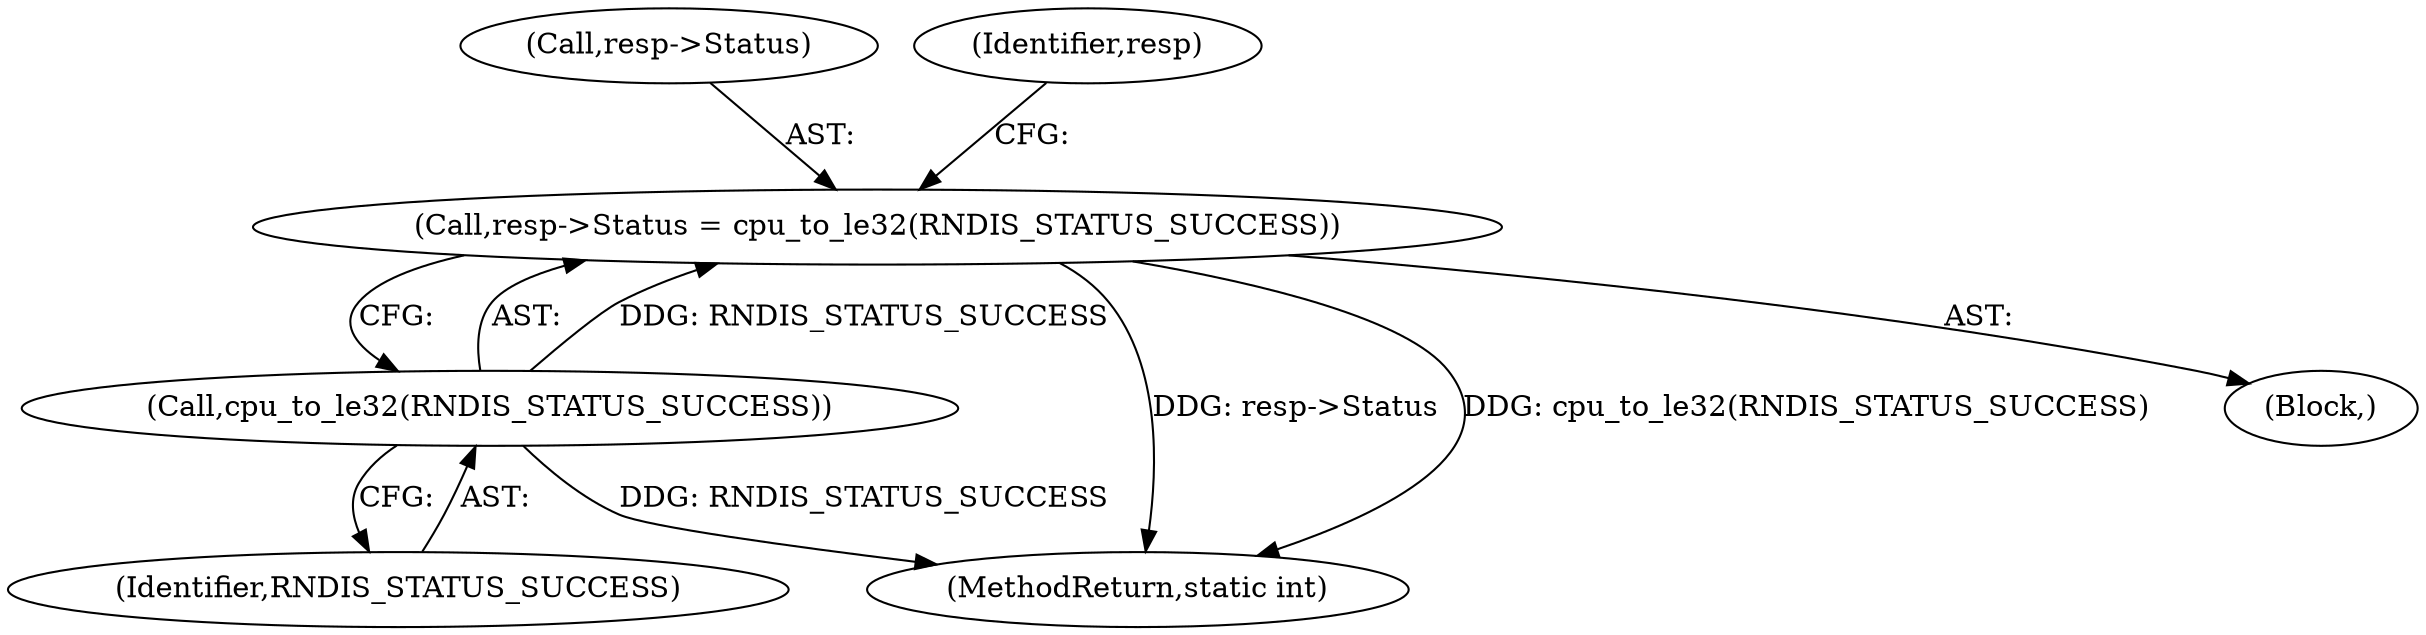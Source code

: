 digraph "0_qemu_fe3c546c5ff2a6210f9a4d8561cc64051ca8603e@pointer" {
"1000218" [label="(Call,resp->Status = cpu_to_le32(RNDIS_STATUS_SUCCESS))"];
"1000222" [label="(Call,cpu_to_le32(RNDIS_STATUS_SUCCESS))"];
"1000219" [label="(Call,resp->Status)"];
"1000226" [label="(Identifier,resp)"];
"1000218" [label="(Call,resp->Status = cpu_to_le32(RNDIS_STATUS_SUCCESS))"];
"1000250" [label="(MethodReturn,static int)"];
"1000107" [label="(Block,)"];
"1000223" [label="(Identifier,RNDIS_STATUS_SUCCESS)"];
"1000222" [label="(Call,cpu_to_le32(RNDIS_STATUS_SUCCESS))"];
"1000218" -> "1000107"  [label="AST: "];
"1000218" -> "1000222"  [label="CFG: "];
"1000219" -> "1000218"  [label="AST: "];
"1000222" -> "1000218"  [label="AST: "];
"1000226" -> "1000218"  [label="CFG: "];
"1000218" -> "1000250"  [label="DDG: resp->Status"];
"1000218" -> "1000250"  [label="DDG: cpu_to_le32(RNDIS_STATUS_SUCCESS)"];
"1000222" -> "1000218"  [label="DDG: RNDIS_STATUS_SUCCESS"];
"1000222" -> "1000223"  [label="CFG: "];
"1000223" -> "1000222"  [label="AST: "];
"1000222" -> "1000250"  [label="DDG: RNDIS_STATUS_SUCCESS"];
}
